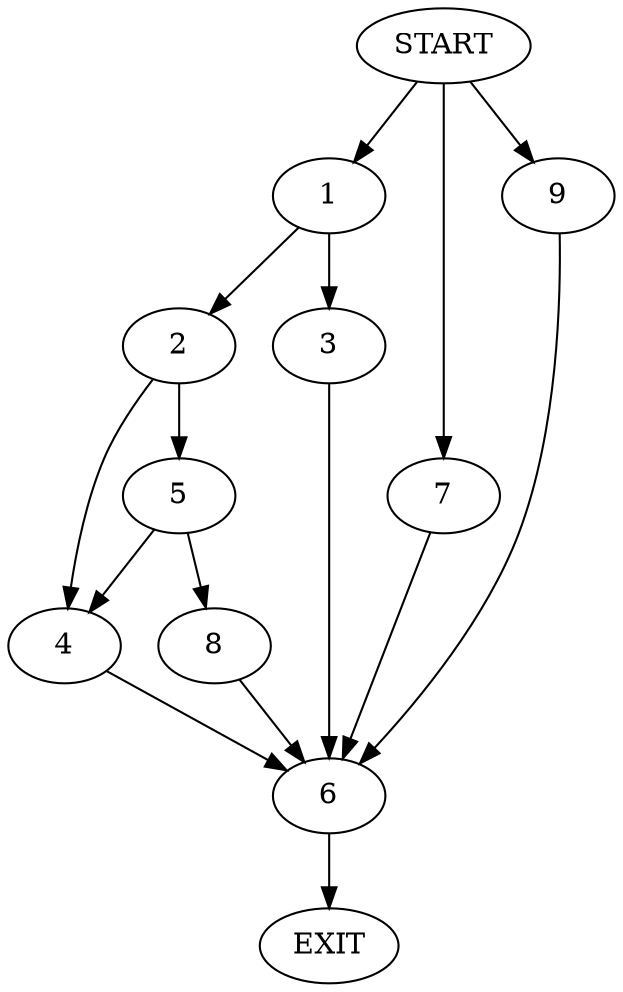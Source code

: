 digraph {
0 [label="START"]
10 [label="EXIT"]
0 -> 1
1 -> 2
1 -> 3
2 -> 4
2 -> 5
3 -> 6
6 -> 10
0 -> 7
7 -> 6
4 -> 6
5 -> 8
5 -> 4
8 -> 6
0 -> 9
9 -> 6
}
